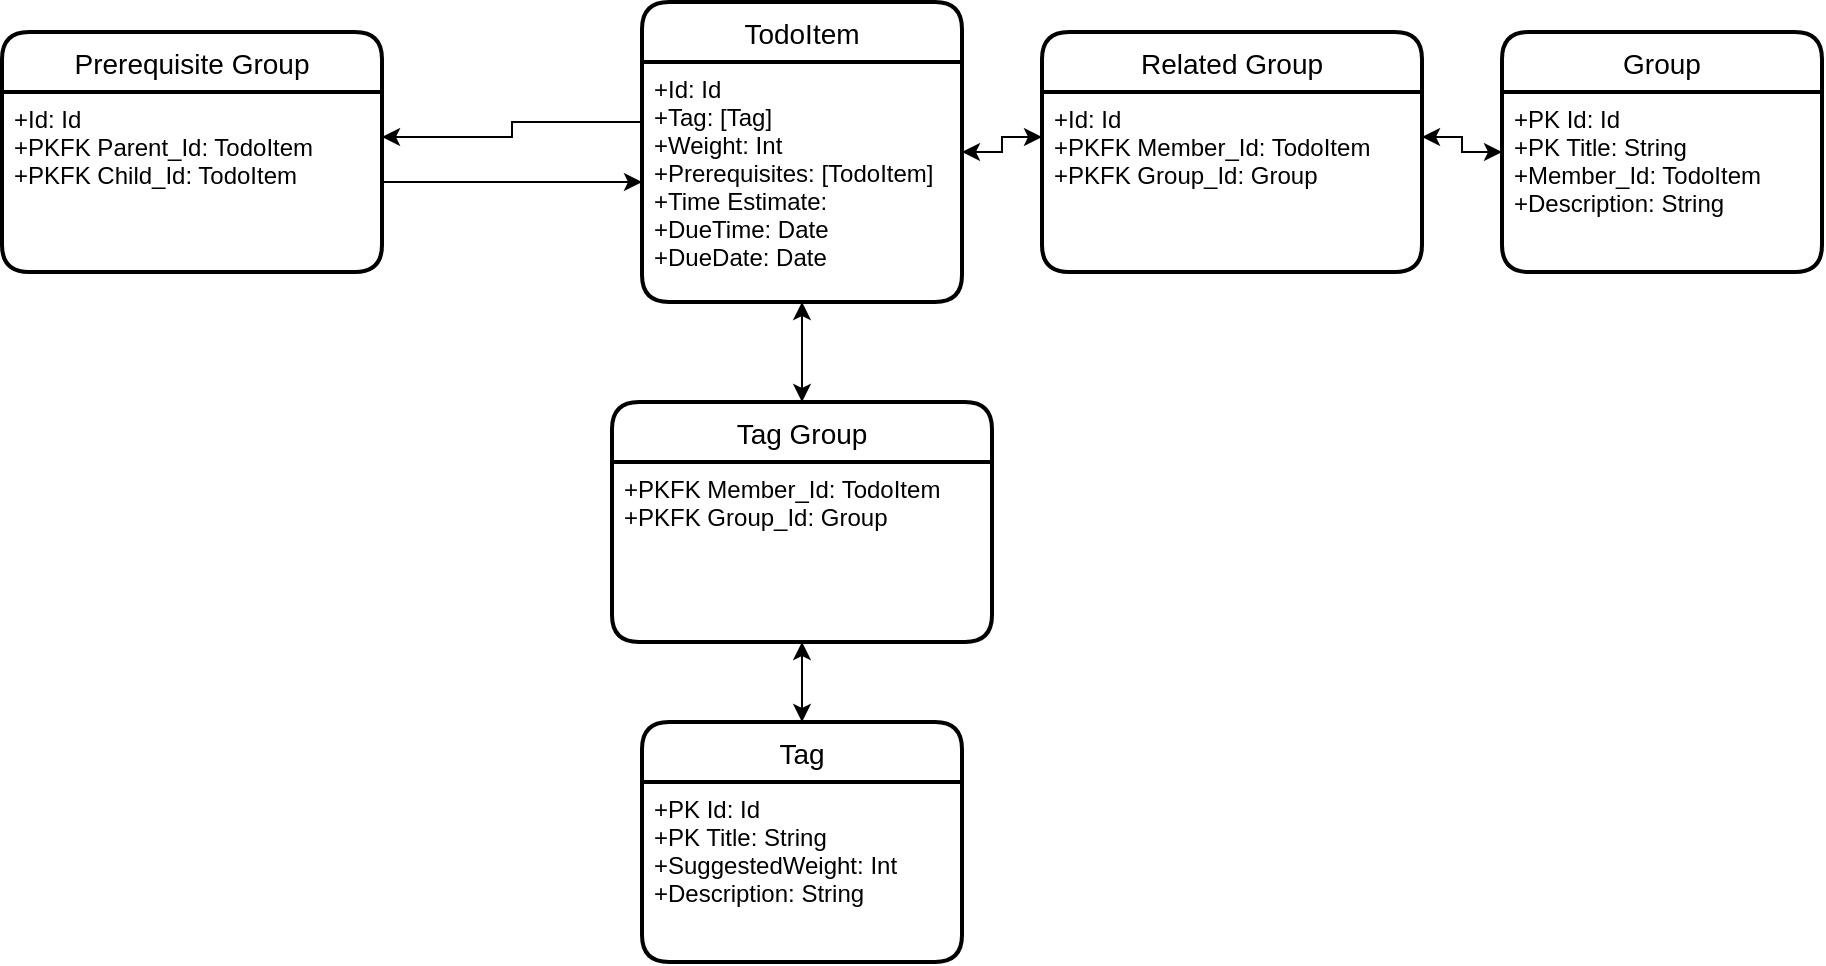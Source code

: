 <mxfile version="14.6.9" type="device" pages="4"><diagram id="w9Z-Ot1DT9RjUsLo7C4t" name="Database"><mxGraphModel dx="2272" dy="762" grid="1" gridSize="10" guides="1" tooltips="1" connect="1" arrows="1" fold="1" page="1" pageScale="1" pageWidth="850" pageHeight="1100" math="0" shadow="0"><root><mxCell id="0"/><mxCell id="1" parent="0"/><mxCell id="lCKme6r000xQtiHqYzqh-4" style="edgeStyle=orthogonalEdgeStyle;rounded=0;orthogonalLoop=1;jettySize=auto;html=1;entryX=0;entryY=0.25;entryDx=0;entryDy=0;startArrow=classic;startFill=1;" parent="1" source="hEsXncQ1UIlWttrNOkni-10" target="uS29JIJUTEtiiOTJYkYj-2" edge="1"><mxGeometry relative="1" as="geometry"/></mxCell><mxCell id="hEsXncQ1UIlWttrNOkni-10" value="TodoItem" style="swimlane;childLayout=stackLayout;horizontal=1;startSize=30;horizontalStack=0;rounded=1;fontSize=14;fontStyle=0;strokeWidth=2;resizeParent=0;resizeLast=1;shadow=0;dashed=0;align=center;" parent="1" vertex="1"><mxGeometry x="30" y="150" width="160" height="150" as="geometry"/></mxCell><mxCell id="hEsXncQ1UIlWttrNOkni-11" value="+Id: Id&#10;+Tag: [Tag]&#10;+Weight: Int&#10;+Prerequisites: [TodoItem]&#10;+Time Estimate:&#10;+DueTime: Date&#10;+DueDate: Date" style="align=left;strokeColor=none;fillColor=none;spacingLeft=4;fontSize=12;verticalAlign=top;resizable=0;rotatable=0;part=1;" parent="hEsXncQ1UIlWttrNOkni-10" vertex="1"><mxGeometry y="30" width="160" height="120" as="geometry"/></mxCell><mxCell id="hEsXncQ1UIlWttrNOkni-14" value="Tag" style="swimlane;childLayout=stackLayout;horizontal=1;startSize=30;horizontalStack=0;rounded=1;fontSize=14;fontStyle=0;strokeWidth=2;resizeParent=0;resizeLast=1;shadow=0;dashed=0;align=center;" parent="1" vertex="1"><mxGeometry x="30" y="510" width="160" height="120" as="geometry"/></mxCell><mxCell id="hEsXncQ1UIlWttrNOkni-15" value="+PK Id: Id&#10;+PK Title: String&#10;+SuggestedWeight: Int&#10;+Description: String" style="align=left;strokeColor=none;fillColor=none;spacingLeft=4;fontSize=12;verticalAlign=top;resizable=0;rotatable=0;part=1;" parent="hEsXncQ1UIlWttrNOkni-14" vertex="1"><mxGeometry y="30" width="160" height="90" as="geometry"/></mxCell><mxCell id="lCKme6r000xQtiHqYzqh-3" style="edgeStyle=orthogonalEdgeStyle;rounded=0;orthogonalLoop=1;jettySize=auto;html=1;exitX=1;exitY=0.25;exitDx=0;exitDy=0;startArrow=classic;startFill=1;" parent="1" source="uS29JIJUTEtiiOTJYkYj-2" target="XiJTM9VHNmCkI-6jd9-G-1" edge="1"><mxGeometry relative="1" as="geometry"/></mxCell><mxCell id="XiJTM9VHNmCkI-6jd9-G-1" value="Group" style="swimlane;childLayout=stackLayout;horizontal=1;startSize=30;horizontalStack=0;rounded=1;fontSize=14;fontStyle=0;strokeWidth=2;resizeParent=0;resizeLast=1;shadow=0;dashed=0;align=center;" parent="1" vertex="1"><mxGeometry x="460" y="165" width="160" height="120" as="geometry"/></mxCell><mxCell id="XiJTM9VHNmCkI-6jd9-G-2" value="+PK Id: Id&#10;+PK Title: String&#10;+Member_Id: TodoItem&#10;+Description: String" style="align=left;strokeColor=none;fillColor=none;spacingLeft=4;fontSize=12;verticalAlign=top;resizable=0;rotatable=0;part=1;" parent="XiJTM9VHNmCkI-6jd9-G-1" vertex="1"><mxGeometry y="30" width="160" height="90" as="geometry"/></mxCell><mxCell id="uS29JIJUTEtiiOTJYkYj-1" value="Related Group" style="swimlane;childLayout=stackLayout;horizontal=1;startSize=30;horizontalStack=0;rounded=1;fontSize=14;fontStyle=0;strokeWidth=2;resizeParent=0;resizeLast=1;shadow=0;dashed=0;align=center;" parent="1" vertex="1"><mxGeometry x="230" y="165" width="190" height="120" as="geometry"/></mxCell><mxCell id="uS29JIJUTEtiiOTJYkYj-2" value="+Id: Id&#10;+PKFK Member_Id: TodoItem&#10;+PKFK Group_Id: Group" style="align=left;strokeColor=none;fillColor=none;spacingLeft=4;fontSize=12;verticalAlign=top;resizable=0;rotatable=0;part=1;" parent="uS29JIJUTEtiiOTJYkYj-1" vertex="1"><mxGeometry y="30" width="190" height="90" as="geometry"/></mxCell><mxCell id="uS29JIJUTEtiiOTJYkYj-3" value="Tag Group" style="swimlane;childLayout=stackLayout;horizontal=1;startSize=30;horizontalStack=0;rounded=1;fontSize=14;fontStyle=0;strokeWidth=2;resizeParent=0;resizeLast=1;shadow=0;dashed=0;align=center;" parent="1" vertex="1"><mxGeometry x="15" y="350" width="190" height="120" as="geometry"/></mxCell><mxCell id="uS29JIJUTEtiiOTJYkYj-4" value="+PKFK Member_Id: TodoItem&#10;+PKFK Group_Id: Group" style="align=left;strokeColor=none;fillColor=none;spacingLeft=4;fontSize=12;verticalAlign=top;resizable=0;rotatable=0;part=1;" parent="uS29JIJUTEtiiOTJYkYj-3" vertex="1"><mxGeometry y="30" width="190" height="90" as="geometry"/></mxCell><mxCell id="uS29JIJUTEtiiOTJYkYj-5" value="Prerequisite Group" style="swimlane;childLayout=stackLayout;horizontal=1;startSize=30;horizontalStack=0;rounded=1;fontSize=14;fontStyle=0;strokeWidth=2;resizeParent=0;resizeLast=1;shadow=0;dashed=0;align=center;" parent="1" vertex="1"><mxGeometry x="-290" y="165" width="190" height="120" as="geometry"/></mxCell><mxCell id="uS29JIJUTEtiiOTJYkYj-6" value="+Id: Id&#10;+PKFK Parent_Id: TodoItem&#10;+PKFK Child_Id: TodoItem" style="align=left;strokeColor=none;fillColor=none;spacingLeft=4;fontSize=12;verticalAlign=top;resizable=0;rotatable=0;part=1;" parent="uS29JIJUTEtiiOTJYkYj-5" vertex="1"><mxGeometry y="30" width="190" height="90" as="geometry"/></mxCell><mxCell id="Gl7ryOvTy7YsA5vWM8f--1" style="edgeStyle=orthogonalEdgeStyle;rounded=0;orthogonalLoop=1;jettySize=auto;html=1;exitX=0;exitY=0.25;exitDx=0;exitDy=0;entryX=1;entryY=0.25;entryDx=0;entryDy=0;" parent="1" source="hEsXncQ1UIlWttrNOkni-11" target="uS29JIJUTEtiiOTJYkYj-6" edge="1"><mxGeometry relative="1" as="geometry"/></mxCell><mxCell id="Gl7ryOvTy7YsA5vWM8f--2" style="edgeStyle=orthogonalEdgeStyle;rounded=0;orthogonalLoop=1;jettySize=auto;html=1;exitX=1;exitY=0.5;exitDx=0;exitDy=0;entryX=0;entryY=0.5;entryDx=0;entryDy=0;" parent="1" source="uS29JIJUTEtiiOTJYkYj-6" target="hEsXncQ1UIlWttrNOkni-11" edge="1"><mxGeometry relative="1" as="geometry"/></mxCell><mxCell id="seiEf7Ec4wVv-uPd3KMD-1" style="edgeStyle=orthogonalEdgeStyle;rounded=0;orthogonalLoop=1;jettySize=auto;html=1;exitX=0.5;exitY=1;exitDx=0;exitDy=0;entryX=0.5;entryY=0;entryDx=0;entryDy=0;startArrow=classic;startFill=1;" parent="1" source="hEsXncQ1UIlWttrNOkni-11" target="uS29JIJUTEtiiOTJYkYj-3" edge="1"><mxGeometry relative="1" as="geometry"/></mxCell><mxCell id="seiEf7Ec4wVv-uPd3KMD-2" style="edgeStyle=orthogonalEdgeStyle;rounded=0;orthogonalLoop=1;jettySize=auto;html=1;exitX=0.5;exitY=1;exitDx=0;exitDy=0;entryX=0.5;entryY=0;entryDx=0;entryDy=0;startArrow=classic;startFill=1;" parent="1" source="uS29JIJUTEtiiOTJYkYj-4" target="hEsXncQ1UIlWttrNOkni-14" edge="1"><mxGeometry relative="1" as="geometry"/></mxCell></root></mxGraphModel></diagram><diagram id="4_vDneGOm17w2C0n7o0x" name="Server"><mxGraphModel dx="2272" dy="762" grid="1" gridSize="10" guides="1" tooltips="1" connect="1" arrows="1" fold="1" page="1" pageScale="1" pageWidth="850" pageHeight="1100" math="0" shadow="0"><root><mxCell id="V-mAatHILPiothK4w5_0-0"/><mxCell id="V-mAatHILPiothK4w5_0-1" parent="V-mAatHILPiothK4w5_0-0"/><mxCell id="w4SJEn5hvBoU4jUlGMGE-0" value="Prerequisite Set" style="swimlane;childLayout=stackLayout;horizontal=1;startSize=30;horizontalStack=0;rounded=1;fontSize=14;fontStyle=0;strokeWidth=2;resizeParent=0;resizeLast=1;shadow=0;dashed=0;align=center;" parent="V-mAatHILPiothK4w5_0-1" vertex="1"><mxGeometry x="-560" y="180" width="190" height="120" as="geometry"/></mxCell><mxCell id="w4SJEn5hvBoU4jUlGMGE-1" value="Created per each prerequisite&#10;group, is a set that uses Id to&#10;keep track of loops at the cost of&#10;space" style="align=left;strokeColor=none;fillColor=none;spacingLeft=4;fontSize=12;verticalAlign=top;resizable=0;rotatable=0;part=1;" parent="w4SJEn5hvBoU4jUlGMGE-0" vertex="1"><mxGeometry y="30" width="190" height="90" as="geometry"/></mxCell></root></mxGraphModel></diagram><diagram id="A3wH4Cf-hCSHLjwGYGNS" name="Wireframe"><mxGraphModel dx="1422" dy="762" grid="1" gridSize="10" guides="1" tooltips="1" connect="1" arrows="1" fold="1" page="1" pageScale="1" pageWidth="850" pageHeight="1100" math="0" shadow="0"><root><mxCell id="sL80j_0c56OxRT2lVWYX-0"/><mxCell id="sL80j_0c56OxRT2lVWYX-1" parent="sL80j_0c56OxRT2lVWYX-0"/><mxCell id="D8sPp73t04uxT7QQMLxj-0" value="&lt;span&gt;1. Todo Item&lt;/span&gt;" style="swimlane;childLayout=stackLayout;horizontal=1;startSize=30;horizontalStack=0;rounded=1;fontSize=14;fontStyle=0;strokeWidth=2;resizeParent=0;resizeLast=1;shadow=0;dashed=0;align=left;html=1;" parent="sL80j_0c56OxRT2lVWYX-1" vertex="1"><mxGeometry x="100" y="50" width="280" height="210" as="geometry"/></mxCell><mxCell id="D8sPp73t04uxT7QQMLxj-1" value="Description and other fields" style="align=left;strokeColor=none;fillColor=none;spacingLeft=4;fontSize=12;verticalAlign=top;resizable=0;rotatable=0;part=1;" parent="D8sPp73t04uxT7QQMLxj-0" vertex="1"><mxGeometry y="30" width="280" height="180" as="geometry"/></mxCell><mxCell id="0M_XklMOYM7fN5GcrWqX-1" value="&lt;span&gt;2. Todo Item (Related to 1.)&lt;/span&gt;" style="swimlane;childLayout=stackLayout;horizontal=1;startSize=30;horizontalStack=0;rounded=1;fontSize=14;fontStyle=0;strokeWidth=2;resizeParent=0;resizeLast=1;shadow=0;dashed=0;align=left;html=1;" parent="sL80j_0c56OxRT2lVWYX-1" vertex="1"><mxGeometry x="380" y="50" width="280" height="210" as="geometry"/></mxCell><mxCell id="0M_XklMOYM7fN5GcrWqX-2" value="Description and other fields" style="align=left;strokeColor=none;fillColor=none;spacingLeft=4;fontSize=12;verticalAlign=top;resizable=0;rotatable=0;part=1;" parent="0M_XklMOYM7fN5GcrWqX-1" vertex="1"><mxGeometry y="30" width="280" height="180" as="geometry"/></mxCell><mxCell id="0M_XklMOYM7fN5GcrWqX-3" value="&lt;span&gt;1a. Subtask&lt;/span&gt;" style="swimlane;childLayout=stackLayout;horizontal=1;startSize=30;horizontalStack=0;rounded=1;fontSize=14;fontStyle=0;strokeWidth=2;resizeParent=0;resizeLast=1;shadow=0;dashed=0;align=left;html=1;" parent="sL80j_0c56OxRT2lVWYX-1" vertex="1"><mxGeometry x="110" y="260" width="280" height="120" as="geometry"/></mxCell><mxCell id="0M_XklMOYM7fN5GcrWqX-4" value="Description and other fields" style="align=left;strokeColor=none;fillColor=none;spacingLeft=4;fontSize=12;verticalAlign=top;resizable=0;rotatable=0;part=1;" parent="0M_XklMOYM7fN5GcrWqX-3" vertex="1"><mxGeometry y="30" width="280" height="90" as="geometry"/></mxCell><mxCell id="0M_XklMOYM7fN5GcrWqX-12" value="&lt;span&gt;3. Todo Item (Not related to 1. or 2's group)&lt;/span&gt;" style="swimlane;childLayout=stackLayout;horizontal=1;startSize=30;horizontalStack=0;rounded=1;fontSize=14;fontStyle=0;strokeWidth=2;resizeParent=0;resizeLast=1;shadow=0;dashed=0;align=left;html=1;" parent="sL80j_0c56OxRT2lVWYX-1" vertex="1"><mxGeometry x="680" y="50" width="280" height="210" as="geometry"/></mxCell><mxCell id="0M_XklMOYM7fN5GcrWqX-13" value="Description and other fields" style="align=left;strokeColor=none;fillColor=none;spacingLeft=4;fontSize=12;verticalAlign=top;resizable=0;rotatable=0;part=1;" parent="0M_XklMOYM7fN5GcrWqX-12" vertex="1"><mxGeometry y="30" width="280" height="180" as="geometry"/></mxCell></root></mxGraphModel></diagram><diagram id="UwjL41EMXT0o8Z139Vti" name="Designs"><mxGraphModel dx="1422" dy="762" grid="1" gridSize="10" guides="1" tooltips="1" connect="1" arrows="1" fold="1" page="1" pageScale="1" pageWidth="850" pageHeight="1100" math="0" shadow="0"><root><mxCell id="RYNLO8XI5rRus-8vK2zg-0"/><mxCell id="RYNLO8XI5rRus-8vK2zg-1" parent="RYNLO8XI5rRus-8vK2zg-0"/><mxCell id="KPJKlBR1ceBMhy050iJY-0" value="Design Mode" style="swimlane;childLayout=stackLayout;horizontal=1;startSize=30;horizontalStack=0;rounded=1;fontSize=14;fontStyle=0;strokeWidth=2;resizeParent=0;resizeLast=1;shadow=0;dashed=0;align=center;" parent="RYNLO8XI5rRus-8vK2zg-1" vertex="1"><mxGeometry x="350" y="660" width="160" height="120" as="geometry"/></mxCell><mxCell id="KPJKlBR1ceBMhy050iJY-1" value="Freely and quickly create and&lt;br&gt;insert Todo items in an exploratory way&lt;br&gt;&lt;br&gt;It should feel kinda like putting fields&lt;br&gt;into an excel sheet" style="align=left;strokeColor=none;fillColor=none;spacingLeft=4;fontSize=12;verticalAlign=top;resizable=0;rotatable=0;part=1;html=1;" parent="KPJKlBR1ceBMhy050iJY-0" vertex="1"><mxGeometry y="30" width="160" height="90" as="geometry"/></mxCell><mxCell id="bhMMuwyoMUVr7Swn7S-b-0" value="LogView" style="swimlane;childLayout=stackLayout;horizontal=1;startSize=30;horizontalStack=0;rounded=1;fontSize=14;fontStyle=0;strokeWidth=2;resizeParent=0;resizeLast=1;shadow=0;dashed=0;align=center;" parent="RYNLO8XI5rRus-8vK2zg-1" vertex="1"><mxGeometry x="100" y="650" width="160" height="120" as="geometry"/></mxCell><mxCell id="bhMMuwyoMUVr7Swn7S-b-1" value="Suggests todos to insert into &#10;time slots&#10;&#10;probably should have a submit button" style="align=left;strokeColor=none;fillColor=none;spacingLeft=4;fontSize=12;verticalAlign=top;resizable=0;rotatable=0;part=1;" parent="bhMMuwyoMUVr7Swn7S-b-0" vertex="1"><mxGeometry y="30" width="160" height="90" as="geometry"/></mxCell><mxCell id="e6e8-ffFOj0RSruq59Jb-0" value="controller" style="swimlane;childLayout=stackLayout;horizontal=1;startSize=30;horizontalStack=0;rounded=1;fontSize=14;fontStyle=0;strokeWidth=2;resizeParent=0;resizeLast=1;shadow=0;dashed=0;align=center;" parent="RYNLO8XI5rRus-8vK2zg-1" vertex="1"><mxGeometry x="660" y="660" width="160" height="120" as="geometry"/></mxCell><mxCell id="e6e8-ffFOj0RSruq59Jb-1" value="controller middleman that interacts with the database&#10;" style="align=left;strokeColor=none;fillColor=none;spacingLeft=4;fontSize=12;verticalAlign=top;resizable=0;rotatable=0;part=1;" parent="e6e8-ffFOj0RSruq59Jb-0" vertex="1"><mxGeometry y="30" width="160" height="90" as="geometry"/></mxCell><mxCell id="LnxWvuGrMBJ3guCzbwa6-0" value="Focus View" style="swimlane;childLayout=stackLayout;horizontal=1;startSize=30;horizontalStack=0;rounded=1;fontSize=14;fontStyle=0;strokeWidth=2;resizeParent=0;resizeLast=1;shadow=0;dashed=0;align=center;" vertex="1" parent="RYNLO8XI5rRus-8vK2zg-1"><mxGeometry x="490" y="860" width="160" height="120" as="geometry"/></mxCell><mxCell id="LnxWvuGrMBJ3guCzbwa6-1" value="only load and display grouped&lt;br&gt;or selected or otherwise queried" style="align=left;strokeColor=none;fillColor=none;spacingLeft=4;fontSize=12;verticalAlign=top;resizable=0;rotatable=0;part=1;html=1;" vertex="1" parent="LnxWvuGrMBJ3guCzbwa6-0"><mxGeometry y="30" width="160" height="90" as="geometry"/></mxCell><mxCell id="D0tNxobxzfy6XdUP4umz-0" value="Config files?" style="swimlane;childLayout=stackLayout;horizontal=1;startSize=30;horizontalStack=0;rounded=1;fontSize=14;fontStyle=0;strokeWidth=2;resizeParent=0;resizeLast=1;shadow=0;dashed=0;align=center;" vertex="1" parent="RYNLO8XI5rRus-8vK2zg-1"><mxGeometry x="160" y="840" width="160" height="120" as="geometry"/></mxCell></root></mxGraphModel></diagram></mxfile>